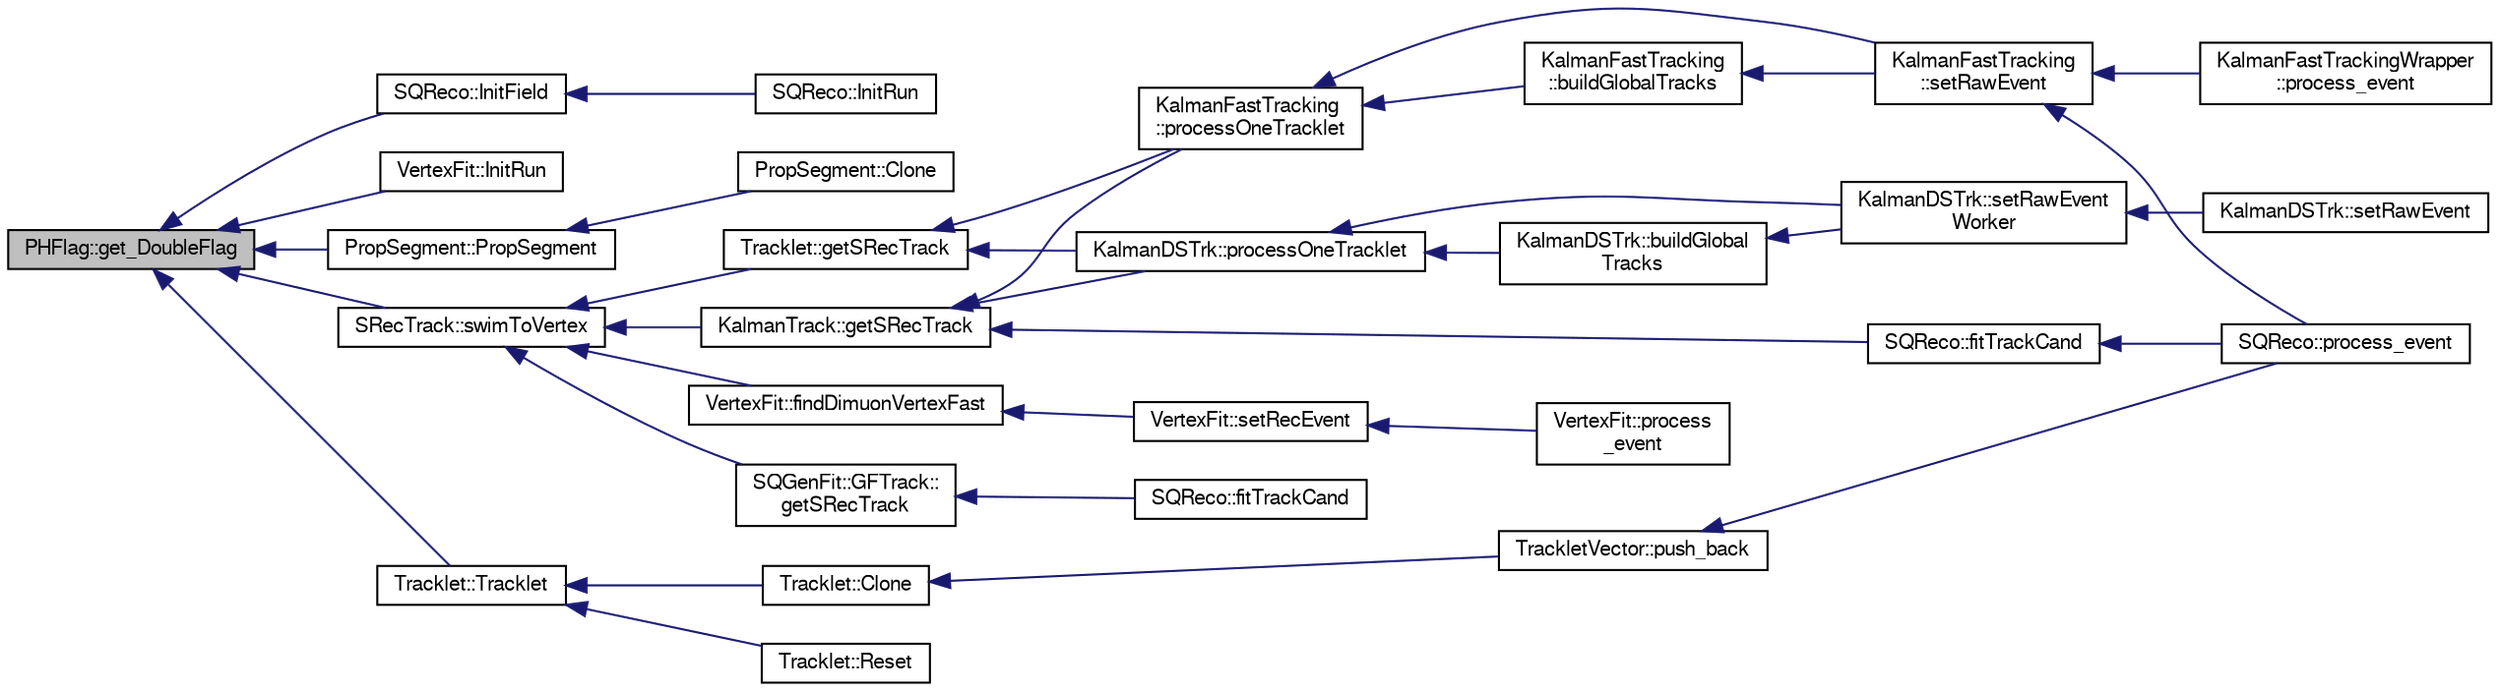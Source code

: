 digraph "PHFlag::get_DoubleFlag"
{
  bgcolor="transparent";
  edge [fontname="FreeSans",fontsize="10",labelfontname="FreeSans",labelfontsize="10"];
  node [fontname="FreeSans",fontsize="10",shape=record];
  rankdir="LR";
  Node1 [label="PHFlag::get_DoubleFlag",height=0.2,width=0.4,color="black", fillcolor="grey75", style="filled" fontcolor="black"];
  Node1 -> Node2 [dir="back",color="midnightblue",fontsize="10",style="solid",fontname="FreeSans"];
  Node2 [label="SQReco::InitField",height=0.2,width=0.4,color="black",URL="$df/df2/classSQReco.html#adc8124f9043cb5d4ddf64b03f1194796"];
  Node2 -> Node3 [dir="back",color="midnightblue",fontsize="10",style="solid",fontname="FreeSans"];
  Node3 [label="SQReco::InitRun",height=0.2,width=0.4,color="black",URL="$df/df2/classSQReco.html#ac7504718746454c2518be860d2224802"];
  Node1 -> Node4 [dir="back",color="midnightblue",fontsize="10",style="solid",fontname="FreeSans"];
  Node4 [label="VertexFit::InitRun",height=0.2,width=0.4,color="black",URL="$d1/d13/classVertexFit.html#a818383ba3a5c7c386c5c8bb3328aa0a3"];
  Node1 -> Node5 [dir="back",color="midnightblue",fontsize="10",style="solid",fontname="FreeSans"];
  Node5 [label="PropSegment::PropSegment",height=0.2,width=0.4,color="black",URL="$d0/d1e/classPropSegment.html#a984672b14fb7d95d404576389eb9d937"];
  Node5 -> Node6 [dir="back",color="midnightblue",fontsize="10",style="solid",fontname="FreeSans"];
  Node6 [label="PropSegment::Clone",height=0.2,width=0.4,color="black",URL="$d0/d1e/classPropSegment.html#a61cd0f54a23fad33b6d1a223ae5c051d"];
  Node1 -> Node7 [dir="back",color="midnightblue",fontsize="10",style="solid",fontname="FreeSans"];
  Node7 [label="SRecTrack::swimToVertex",height=0.2,width=0.4,color="black",URL="$d6/db1/classSRecTrack.html#ac4816a2258e2eb44694715d20b9127ab",tooltip="Simple swim to vertex. "];
  Node7 -> Node8 [dir="back",color="midnightblue",fontsize="10",style="solid",fontname="FreeSans"];
  Node8 [label="Tracklet::getSRecTrack",height=0.2,width=0.4,color="black",URL="$d2/d26/classTracklet.html#aa0ca7e43f4d1359b0068c35299a70db5"];
  Node8 -> Node9 [dir="back",color="midnightblue",fontsize="10",style="solid",fontname="FreeSans"];
  Node9 [label="KalmanFastTracking\l::processOneTracklet",height=0.2,width=0.4,color="black",URL="$d3/d46/classKalmanFastTracking.html#ac0b6441647d023db04c618a35fd2a8cd",tooltip="Track fitting stuff. "];
  Node9 -> Node10 [dir="back",color="midnightblue",fontsize="10",style="solid",fontname="FreeSans"];
  Node10 [label="KalmanFastTracking\l::buildGlobalTracks",height=0.2,width=0.4,color="black",URL="$d3/d46/classKalmanFastTracking.html#a53c93bc5e58b3560d1cfb42e84bbe95c"];
  Node10 -> Node11 [dir="back",color="midnightblue",fontsize="10",style="solid",fontname="FreeSans"];
  Node11 [label="KalmanFastTracking\l::setRawEvent",height=0.2,width=0.4,color="black",URL="$d3/d46/classKalmanFastTracking.html#ada493cf8d995c42b9e78a53b891ce72b"];
  Node11 -> Node12 [dir="back",color="midnightblue",fontsize="10",style="solid",fontname="FreeSans"];
  Node12 [label="SQReco::process_event",height=0.2,width=0.4,color="black",URL="$df/df2/classSQReco.html#a4d308ea90b8cd7c24a235f32debd6ddb"];
  Node11 -> Node13 [dir="back",color="midnightblue",fontsize="10",style="solid",fontname="FreeSans"];
  Node13 [label="KalmanFastTrackingWrapper\l::process_event",height=0.2,width=0.4,color="black",URL="$d4/dff/classKalmanFastTrackingWrapper.html#a5edc61b3b9a06f6486b1f22e44f7d63e"];
  Node9 -> Node11 [dir="back",color="midnightblue",fontsize="10",style="solid",fontname="FreeSans"];
  Node8 -> Node14 [dir="back",color="midnightblue",fontsize="10",style="solid",fontname="FreeSans"];
  Node14 [label="KalmanDSTrk::processOneTracklet",height=0.2,width=0.4,color="black",URL="$db/daa/classKalmanDSTrk.html#ace95cba717e2c3b24dfb46e8d458f61a",tooltip="Track fitting stuff. "];
  Node14 -> Node15 [dir="back",color="midnightblue",fontsize="10",style="solid",fontname="FreeSans"];
  Node15 [label="KalmanDSTrk::buildGlobal\lTracks",height=0.2,width=0.4,color="black",URL="$db/daa/classKalmanDSTrk.html#adf4981f081f2606bf3412851eaa62eb0"];
  Node15 -> Node16 [dir="back",color="midnightblue",fontsize="10",style="solid",fontname="FreeSans"];
  Node16 [label="KalmanDSTrk::setRawEvent\lWorker",height=0.2,width=0.4,color="black",URL="$db/daa/classKalmanDSTrk.html#a58ceb0cdcf685588b2a543d7a9c2bf9d"];
  Node16 -> Node17 [dir="back",color="midnightblue",fontsize="10",style="solid",fontname="FreeSans"];
  Node17 [label="KalmanDSTrk::setRawEvent",height=0.2,width=0.4,color="black",URL="$db/daa/classKalmanDSTrk.html#a67f1b61fbc3fbba52e10f4b06d4f8794"];
  Node14 -> Node16 [dir="back",color="midnightblue",fontsize="10",style="solid",fontname="FreeSans"];
  Node7 -> Node18 [dir="back",color="midnightblue",fontsize="10",style="solid",fontname="FreeSans"];
  Node18 [label="KalmanTrack::getSRecTrack",height=0.2,width=0.4,color="black",URL="$d9/dc3/classKalmanTrack.html#a38e275864291b276a96abd8c50de4282",tooltip="Output to SRecTrack. "];
  Node18 -> Node19 [dir="back",color="midnightblue",fontsize="10",style="solid",fontname="FreeSans"];
  Node19 [label="SQReco::fitTrackCand",height=0.2,width=0.4,color="black",URL="$df/df2/classSQReco.html#a2d24deb38cf514e80e9b53199f2c81a9"];
  Node19 -> Node12 [dir="back",color="midnightblue",fontsize="10",style="solid",fontname="FreeSans"];
  Node18 -> Node9 [dir="back",color="midnightblue",fontsize="10",style="solid",fontname="FreeSans"];
  Node18 -> Node14 [dir="back",color="midnightblue",fontsize="10",style="solid",fontname="FreeSans"];
  Node7 -> Node20 [dir="back",color="midnightblue",fontsize="10",style="solid",fontname="FreeSans"];
  Node20 [label="VertexFit::findDimuonVertexFast",height=0.2,width=0.4,color="black",URL="$d1/d13/classVertexFit.html#a19eb69c177fa675e1e63e8a054a5c645"];
  Node20 -> Node21 [dir="back",color="midnightblue",fontsize="10",style="solid",fontname="FreeSans"];
  Node21 [label="VertexFit::setRecEvent",height=0.2,width=0.4,color="black",URL="$d1/d13/classVertexFit.html#a080d08ef76e4108261aaf89373c07211",tooltip="Set the SRecEvent, main external call the use vertex fit. "];
  Node21 -> Node22 [dir="back",color="midnightblue",fontsize="10",style="solid",fontname="FreeSans"];
  Node22 [label="VertexFit::process\l_event",height=0.2,width=0.4,color="black",URL="$d1/d13/classVertexFit.html#a056c9f1aa5805bfd6f92e833722dd25e"];
  Node7 -> Node23 [dir="back",color="midnightblue",fontsize="10",style="solid",fontname="FreeSans"];
  Node23 [label="SQGenFit::GFTrack::\lgetSRecTrack",height=0.2,width=0.4,color="black",URL="$d2/d6b/classSQGenFit_1_1GFTrack.html#a4c47a82cf378aae1787e2dc4d168b658"];
  Node23 -> Node24 [dir="back",color="midnightblue",fontsize="10",style="solid",fontname="FreeSans"];
  Node24 [label="SQReco::fitTrackCand",height=0.2,width=0.4,color="black",URL="$df/df2/classSQReco.html#a32bb088e7896b2ecdb5b9aa4df1f6a50"];
  Node1 -> Node25 [dir="back",color="midnightblue",fontsize="10",style="solid",fontname="FreeSans"];
  Node25 [label="Tracklet::Tracklet",height=0.2,width=0.4,color="black",URL="$d2/d26/classTracklet.html#ab64903158530bc2b8d9fc82e7784689f"];
  Node25 -> Node26 [dir="back",color="midnightblue",fontsize="10",style="solid",fontname="FreeSans"];
  Node26 [label="Tracklet::Reset",height=0.2,width=0.4,color="black",URL="$d2/d26/classTracklet.html#a347cea5e371f71b140207987438ccf3d",tooltip="Clear Event. "];
  Node25 -> Node27 [dir="back",color="midnightblue",fontsize="10",style="solid",fontname="FreeSans"];
  Node27 [label="Tracklet::Clone",height=0.2,width=0.4,color="black",URL="$d2/d26/classTracklet.html#a62a3fd6fb62c97247e1da8fbcb9f6eda"];
  Node27 -> Node28 [dir="back",color="midnightblue",fontsize="10",style="solid",fontname="FreeSans"];
  Node28 [label="TrackletVector::push_back",height=0.2,width=0.4,color="black",URL="$d5/dba/classTrackletVector.html#ae5cfaede448884011ecfffbc4887ae8c"];
  Node28 -> Node12 [dir="back",color="midnightblue",fontsize="10",style="solid",fontname="FreeSans"];
}
